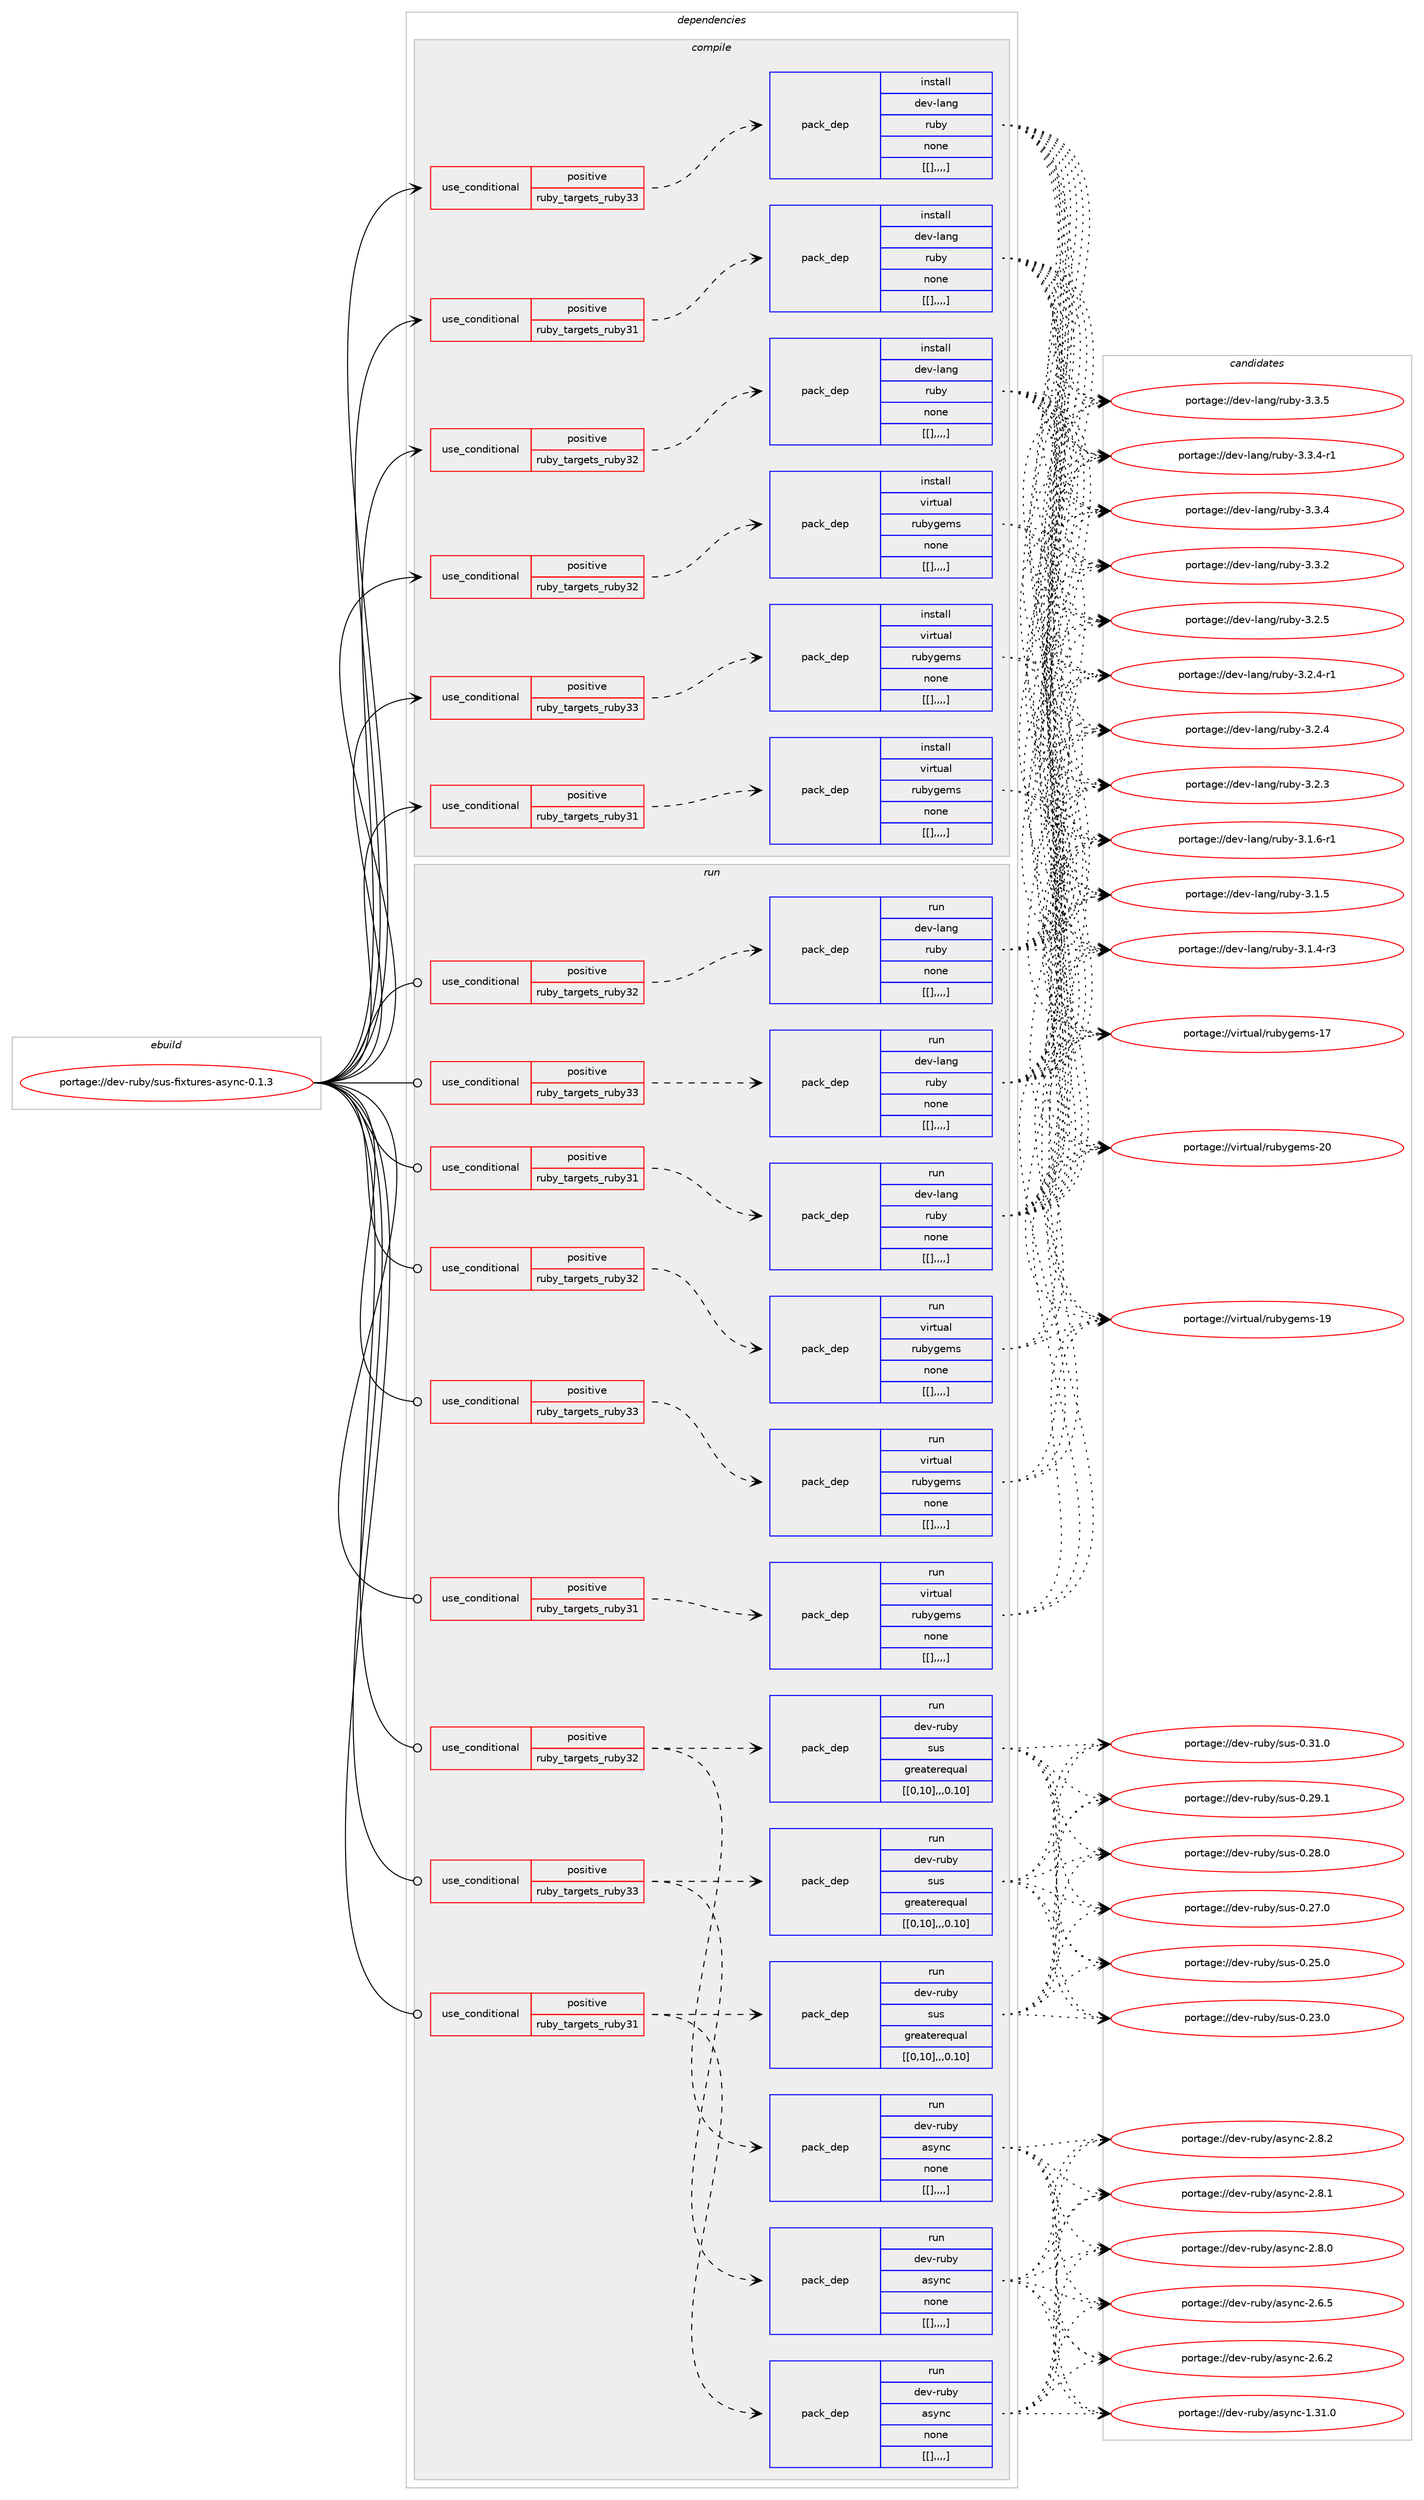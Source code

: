 digraph prolog {

# *************
# Graph options
# *************

newrank=true;
concentrate=true;
compound=true;
graph [rankdir=LR,fontname=Helvetica,fontsize=10,ranksep=1.5];#, ranksep=2.5, nodesep=0.2];
edge  [arrowhead=vee];
node  [fontname=Helvetica,fontsize=10];

# **********
# The ebuild
# **********

subgraph cluster_leftcol {
color=gray;
label=<<i>ebuild</i>>;
id [label="portage://dev-ruby/sus-fixtures-async-0.1.3", color=red, width=4, href="../dev-ruby/sus-fixtures-async-0.1.3.svg"];
}

# ****************
# The dependencies
# ****************

subgraph cluster_midcol {
color=gray;
label=<<i>dependencies</i>>;
subgraph cluster_compile {
fillcolor="#eeeeee";
style=filled;
label=<<i>compile</i>>;
subgraph cond58956 {
dependency208337 [label=<<TABLE BORDER="0" CELLBORDER="1" CELLSPACING="0" CELLPADDING="4"><TR><TD ROWSPAN="3" CELLPADDING="10">use_conditional</TD></TR><TR><TD>positive</TD></TR><TR><TD>ruby_targets_ruby31</TD></TR></TABLE>>, shape=none, color=red];
subgraph pack148001 {
dependency208338 [label=<<TABLE BORDER="0" CELLBORDER="1" CELLSPACING="0" CELLPADDING="4" WIDTH="220"><TR><TD ROWSPAN="6" CELLPADDING="30">pack_dep</TD></TR><TR><TD WIDTH="110">install</TD></TR><TR><TD>dev-lang</TD></TR><TR><TD>ruby</TD></TR><TR><TD>none</TD></TR><TR><TD>[[],,,,]</TD></TR></TABLE>>, shape=none, color=blue];
}
dependency208337:e -> dependency208338:w [weight=20,style="dashed",arrowhead="vee"];
}
id:e -> dependency208337:w [weight=20,style="solid",arrowhead="vee"];
subgraph cond58957 {
dependency208339 [label=<<TABLE BORDER="0" CELLBORDER="1" CELLSPACING="0" CELLPADDING="4"><TR><TD ROWSPAN="3" CELLPADDING="10">use_conditional</TD></TR><TR><TD>positive</TD></TR><TR><TD>ruby_targets_ruby31</TD></TR></TABLE>>, shape=none, color=red];
subgraph pack148002 {
dependency208340 [label=<<TABLE BORDER="0" CELLBORDER="1" CELLSPACING="0" CELLPADDING="4" WIDTH="220"><TR><TD ROWSPAN="6" CELLPADDING="30">pack_dep</TD></TR><TR><TD WIDTH="110">install</TD></TR><TR><TD>virtual</TD></TR><TR><TD>rubygems</TD></TR><TR><TD>none</TD></TR><TR><TD>[[],,,,]</TD></TR></TABLE>>, shape=none, color=blue];
}
dependency208339:e -> dependency208340:w [weight=20,style="dashed",arrowhead="vee"];
}
id:e -> dependency208339:w [weight=20,style="solid",arrowhead="vee"];
subgraph cond58958 {
dependency208341 [label=<<TABLE BORDER="0" CELLBORDER="1" CELLSPACING="0" CELLPADDING="4"><TR><TD ROWSPAN="3" CELLPADDING="10">use_conditional</TD></TR><TR><TD>positive</TD></TR><TR><TD>ruby_targets_ruby32</TD></TR></TABLE>>, shape=none, color=red];
subgraph pack148003 {
dependency208342 [label=<<TABLE BORDER="0" CELLBORDER="1" CELLSPACING="0" CELLPADDING="4" WIDTH="220"><TR><TD ROWSPAN="6" CELLPADDING="30">pack_dep</TD></TR><TR><TD WIDTH="110">install</TD></TR><TR><TD>dev-lang</TD></TR><TR><TD>ruby</TD></TR><TR><TD>none</TD></TR><TR><TD>[[],,,,]</TD></TR></TABLE>>, shape=none, color=blue];
}
dependency208341:e -> dependency208342:w [weight=20,style="dashed",arrowhead="vee"];
}
id:e -> dependency208341:w [weight=20,style="solid",arrowhead="vee"];
subgraph cond58959 {
dependency208343 [label=<<TABLE BORDER="0" CELLBORDER="1" CELLSPACING="0" CELLPADDING="4"><TR><TD ROWSPAN="3" CELLPADDING="10">use_conditional</TD></TR><TR><TD>positive</TD></TR><TR><TD>ruby_targets_ruby32</TD></TR></TABLE>>, shape=none, color=red];
subgraph pack148004 {
dependency208344 [label=<<TABLE BORDER="0" CELLBORDER="1" CELLSPACING="0" CELLPADDING="4" WIDTH="220"><TR><TD ROWSPAN="6" CELLPADDING="30">pack_dep</TD></TR><TR><TD WIDTH="110">install</TD></TR><TR><TD>virtual</TD></TR><TR><TD>rubygems</TD></TR><TR><TD>none</TD></TR><TR><TD>[[],,,,]</TD></TR></TABLE>>, shape=none, color=blue];
}
dependency208343:e -> dependency208344:w [weight=20,style="dashed",arrowhead="vee"];
}
id:e -> dependency208343:w [weight=20,style="solid",arrowhead="vee"];
subgraph cond58960 {
dependency208345 [label=<<TABLE BORDER="0" CELLBORDER="1" CELLSPACING="0" CELLPADDING="4"><TR><TD ROWSPAN="3" CELLPADDING="10">use_conditional</TD></TR><TR><TD>positive</TD></TR><TR><TD>ruby_targets_ruby33</TD></TR></TABLE>>, shape=none, color=red];
subgraph pack148005 {
dependency208346 [label=<<TABLE BORDER="0" CELLBORDER="1" CELLSPACING="0" CELLPADDING="4" WIDTH="220"><TR><TD ROWSPAN="6" CELLPADDING="30">pack_dep</TD></TR><TR><TD WIDTH="110">install</TD></TR><TR><TD>dev-lang</TD></TR><TR><TD>ruby</TD></TR><TR><TD>none</TD></TR><TR><TD>[[],,,,]</TD></TR></TABLE>>, shape=none, color=blue];
}
dependency208345:e -> dependency208346:w [weight=20,style="dashed",arrowhead="vee"];
}
id:e -> dependency208345:w [weight=20,style="solid",arrowhead="vee"];
subgraph cond58961 {
dependency208347 [label=<<TABLE BORDER="0" CELLBORDER="1" CELLSPACING="0" CELLPADDING="4"><TR><TD ROWSPAN="3" CELLPADDING="10">use_conditional</TD></TR><TR><TD>positive</TD></TR><TR><TD>ruby_targets_ruby33</TD></TR></TABLE>>, shape=none, color=red];
subgraph pack148006 {
dependency208348 [label=<<TABLE BORDER="0" CELLBORDER="1" CELLSPACING="0" CELLPADDING="4" WIDTH="220"><TR><TD ROWSPAN="6" CELLPADDING="30">pack_dep</TD></TR><TR><TD WIDTH="110">install</TD></TR><TR><TD>virtual</TD></TR><TR><TD>rubygems</TD></TR><TR><TD>none</TD></TR><TR><TD>[[],,,,]</TD></TR></TABLE>>, shape=none, color=blue];
}
dependency208347:e -> dependency208348:w [weight=20,style="dashed",arrowhead="vee"];
}
id:e -> dependency208347:w [weight=20,style="solid",arrowhead="vee"];
}
subgraph cluster_compileandrun {
fillcolor="#eeeeee";
style=filled;
label=<<i>compile and run</i>>;
}
subgraph cluster_run {
fillcolor="#eeeeee";
style=filled;
label=<<i>run</i>>;
subgraph cond58962 {
dependency208349 [label=<<TABLE BORDER="0" CELLBORDER="1" CELLSPACING="0" CELLPADDING="4"><TR><TD ROWSPAN="3" CELLPADDING="10">use_conditional</TD></TR><TR><TD>positive</TD></TR><TR><TD>ruby_targets_ruby31</TD></TR></TABLE>>, shape=none, color=red];
subgraph pack148007 {
dependency208350 [label=<<TABLE BORDER="0" CELLBORDER="1" CELLSPACING="0" CELLPADDING="4" WIDTH="220"><TR><TD ROWSPAN="6" CELLPADDING="30">pack_dep</TD></TR><TR><TD WIDTH="110">run</TD></TR><TR><TD>dev-lang</TD></TR><TR><TD>ruby</TD></TR><TR><TD>none</TD></TR><TR><TD>[[],,,,]</TD></TR></TABLE>>, shape=none, color=blue];
}
dependency208349:e -> dependency208350:w [weight=20,style="dashed",arrowhead="vee"];
}
id:e -> dependency208349:w [weight=20,style="solid",arrowhead="odot"];
subgraph cond58963 {
dependency208351 [label=<<TABLE BORDER="0" CELLBORDER="1" CELLSPACING="0" CELLPADDING="4"><TR><TD ROWSPAN="3" CELLPADDING="10">use_conditional</TD></TR><TR><TD>positive</TD></TR><TR><TD>ruby_targets_ruby31</TD></TR></TABLE>>, shape=none, color=red];
subgraph pack148008 {
dependency208352 [label=<<TABLE BORDER="0" CELLBORDER="1" CELLSPACING="0" CELLPADDING="4" WIDTH="220"><TR><TD ROWSPAN="6" CELLPADDING="30">pack_dep</TD></TR><TR><TD WIDTH="110">run</TD></TR><TR><TD>dev-ruby</TD></TR><TR><TD>async</TD></TR><TR><TD>none</TD></TR><TR><TD>[[],,,,]</TD></TR></TABLE>>, shape=none, color=blue];
}
dependency208351:e -> dependency208352:w [weight=20,style="dashed",arrowhead="vee"];
subgraph pack148009 {
dependency208353 [label=<<TABLE BORDER="0" CELLBORDER="1" CELLSPACING="0" CELLPADDING="4" WIDTH="220"><TR><TD ROWSPAN="6" CELLPADDING="30">pack_dep</TD></TR><TR><TD WIDTH="110">run</TD></TR><TR><TD>dev-ruby</TD></TR><TR><TD>sus</TD></TR><TR><TD>greaterequal</TD></TR><TR><TD>[[0,10],,,0.10]</TD></TR></TABLE>>, shape=none, color=blue];
}
dependency208351:e -> dependency208353:w [weight=20,style="dashed",arrowhead="vee"];
}
id:e -> dependency208351:w [weight=20,style="solid",arrowhead="odot"];
subgraph cond58964 {
dependency208354 [label=<<TABLE BORDER="0" CELLBORDER="1" CELLSPACING="0" CELLPADDING="4"><TR><TD ROWSPAN="3" CELLPADDING="10">use_conditional</TD></TR><TR><TD>positive</TD></TR><TR><TD>ruby_targets_ruby31</TD></TR></TABLE>>, shape=none, color=red];
subgraph pack148010 {
dependency208355 [label=<<TABLE BORDER="0" CELLBORDER="1" CELLSPACING="0" CELLPADDING="4" WIDTH="220"><TR><TD ROWSPAN="6" CELLPADDING="30">pack_dep</TD></TR><TR><TD WIDTH="110">run</TD></TR><TR><TD>virtual</TD></TR><TR><TD>rubygems</TD></TR><TR><TD>none</TD></TR><TR><TD>[[],,,,]</TD></TR></TABLE>>, shape=none, color=blue];
}
dependency208354:e -> dependency208355:w [weight=20,style="dashed",arrowhead="vee"];
}
id:e -> dependency208354:w [weight=20,style="solid",arrowhead="odot"];
subgraph cond58965 {
dependency208356 [label=<<TABLE BORDER="0" CELLBORDER="1" CELLSPACING="0" CELLPADDING="4"><TR><TD ROWSPAN="3" CELLPADDING="10">use_conditional</TD></TR><TR><TD>positive</TD></TR><TR><TD>ruby_targets_ruby32</TD></TR></TABLE>>, shape=none, color=red];
subgraph pack148011 {
dependency208357 [label=<<TABLE BORDER="0" CELLBORDER="1" CELLSPACING="0" CELLPADDING="4" WIDTH="220"><TR><TD ROWSPAN="6" CELLPADDING="30">pack_dep</TD></TR><TR><TD WIDTH="110">run</TD></TR><TR><TD>dev-lang</TD></TR><TR><TD>ruby</TD></TR><TR><TD>none</TD></TR><TR><TD>[[],,,,]</TD></TR></TABLE>>, shape=none, color=blue];
}
dependency208356:e -> dependency208357:w [weight=20,style="dashed",arrowhead="vee"];
}
id:e -> dependency208356:w [weight=20,style="solid",arrowhead="odot"];
subgraph cond58966 {
dependency208358 [label=<<TABLE BORDER="0" CELLBORDER="1" CELLSPACING="0" CELLPADDING="4"><TR><TD ROWSPAN="3" CELLPADDING="10">use_conditional</TD></TR><TR><TD>positive</TD></TR><TR><TD>ruby_targets_ruby32</TD></TR></TABLE>>, shape=none, color=red];
subgraph pack148012 {
dependency208359 [label=<<TABLE BORDER="0" CELLBORDER="1" CELLSPACING="0" CELLPADDING="4" WIDTH="220"><TR><TD ROWSPAN="6" CELLPADDING="30">pack_dep</TD></TR><TR><TD WIDTH="110">run</TD></TR><TR><TD>dev-ruby</TD></TR><TR><TD>async</TD></TR><TR><TD>none</TD></TR><TR><TD>[[],,,,]</TD></TR></TABLE>>, shape=none, color=blue];
}
dependency208358:e -> dependency208359:w [weight=20,style="dashed",arrowhead="vee"];
subgraph pack148013 {
dependency208360 [label=<<TABLE BORDER="0" CELLBORDER="1" CELLSPACING="0" CELLPADDING="4" WIDTH="220"><TR><TD ROWSPAN="6" CELLPADDING="30">pack_dep</TD></TR><TR><TD WIDTH="110">run</TD></TR><TR><TD>dev-ruby</TD></TR><TR><TD>sus</TD></TR><TR><TD>greaterequal</TD></TR><TR><TD>[[0,10],,,0.10]</TD></TR></TABLE>>, shape=none, color=blue];
}
dependency208358:e -> dependency208360:w [weight=20,style="dashed",arrowhead="vee"];
}
id:e -> dependency208358:w [weight=20,style="solid",arrowhead="odot"];
subgraph cond58967 {
dependency208361 [label=<<TABLE BORDER="0" CELLBORDER="1" CELLSPACING="0" CELLPADDING="4"><TR><TD ROWSPAN="3" CELLPADDING="10">use_conditional</TD></TR><TR><TD>positive</TD></TR><TR><TD>ruby_targets_ruby32</TD></TR></TABLE>>, shape=none, color=red];
subgraph pack148014 {
dependency208362 [label=<<TABLE BORDER="0" CELLBORDER="1" CELLSPACING="0" CELLPADDING="4" WIDTH="220"><TR><TD ROWSPAN="6" CELLPADDING="30">pack_dep</TD></TR><TR><TD WIDTH="110">run</TD></TR><TR><TD>virtual</TD></TR><TR><TD>rubygems</TD></TR><TR><TD>none</TD></TR><TR><TD>[[],,,,]</TD></TR></TABLE>>, shape=none, color=blue];
}
dependency208361:e -> dependency208362:w [weight=20,style="dashed",arrowhead="vee"];
}
id:e -> dependency208361:w [weight=20,style="solid",arrowhead="odot"];
subgraph cond58968 {
dependency208363 [label=<<TABLE BORDER="0" CELLBORDER="1" CELLSPACING="0" CELLPADDING="4"><TR><TD ROWSPAN="3" CELLPADDING="10">use_conditional</TD></TR><TR><TD>positive</TD></TR><TR><TD>ruby_targets_ruby33</TD></TR></TABLE>>, shape=none, color=red];
subgraph pack148015 {
dependency208364 [label=<<TABLE BORDER="0" CELLBORDER="1" CELLSPACING="0" CELLPADDING="4" WIDTH="220"><TR><TD ROWSPAN="6" CELLPADDING="30">pack_dep</TD></TR><TR><TD WIDTH="110">run</TD></TR><TR><TD>dev-lang</TD></TR><TR><TD>ruby</TD></TR><TR><TD>none</TD></TR><TR><TD>[[],,,,]</TD></TR></TABLE>>, shape=none, color=blue];
}
dependency208363:e -> dependency208364:w [weight=20,style="dashed",arrowhead="vee"];
}
id:e -> dependency208363:w [weight=20,style="solid",arrowhead="odot"];
subgraph cond58969 {
dependency208365 [label=<<TABLE BORDER="0" CELLBORDER="1" CELLSPACING="0" CELLPADDING="4"><TR><TD ROWSPAN="3" CELLPADDING="10">use_conditional</TD></TR><TR><TD>positive</TD></TR><TR><TD>ruby_targets_ruby33</TD></TR></TABLE>>, shape=none, color=red];
subgraph pack148016 {
dependency208366 [label=<<TABLE BORDER="0" CELLBORDER="1" CELLSPACING="0" CELLPADDING="4" WIDTH="220"><TR><TD ROWSPAN="6" CELLPADDING="30">pack_dep</TD></TR><TR><TD WIDTH="110">run</TD></TR><TR><TD>dev-ruby</TD></TR><TR><TD>async</TD></TR><TR><TD>none</TD></TR><TR><TD>[[],,,,]</TD></TR></TABLE>>, shape=none, color=blue];
}
dependency208365:e -> dependency208366:w [weight=20,style="dashed",arrowhead="vee"];
subgraph pack148017 {
dependency208367 [label=<<TABLE BORDER="0" CELLBORDER="1" CELLSPACING="0" CELLPADDING="4" WIDTH="220"><TR><TD ROWSPAN="6" CELLPADDING="30">pack_dep</TD></TR><TR><TD WIDTH="110">run</TD></TR><TR><TD>dev-ruby</TD></TR><TR><TD>sus</TD></TR><TR><TD>greaterequal</TD></TR><TR><TD>[[0,10],,,0.10]</TD></TR></TABLE>>, shape=none, color=blue];
}
dependency208365:e -> dependency208367:w [weight=20,style="dashed",arrowhead="vee"];
}
id:e -> dependency208365:w [weight=20,style="solid",arrowhead="odot"];
subgraph cond58970 {
dependency208368 [label=<<TABLE BORDER="0" CELLBORDER="1" CELLSPACING="0" CELLPADDING="4"><TR><TD ROWSPAN="3" CELLPADDING="10">use_conditional</TD></TR><TR><TD>positive</TD></TR><TR><TD>ruby_targets_ruby33</TD></TR></TABLE>>, shape=none, color=red];
subgraph pack148018 {
dependency208369 [label=<<TABLE BORDER="0" CELLBORDER="1" CELLSPACING="0" CELLPADDING="4" WIDTH="220"><TR><TD ROWSPAN="6" CELLPADDING="30">pack_dep</TD></TR><TR><TD WIDTH="110">run</TD></TR><TR><TD>virtual</TD></TR><TR><TD>rubygems</TD></TR><TR><TD>none</TD></TR><TR><TD>[[],,,,]</TD></TR></TABLE>>, shape=none, color=blue];
}
dependency208368:e -> dependency208369:w [weight=20,style="dashed",arrowhead="vee"];
}
id:e -> dependency208368:w [weight=20,style="solid",arrowhead="odot"];
}
}

# **************
# The candidates
# **************

subgraph cluster_choices {
rank=same;
color=gray;
label=<<i>candidates</i>>;

subgraph choice148001 {
color=black;
nodesep=1;
choice10010111845108971101034711411798121455146514653 [label="portage://dev-lang/ruby-3.3.5", color=red, width=4,href="../dev-lang/ruby-3.3.5.svg"];
choice100101118451089711010347114117981214551465146524511449 [label="portage://dev-lang/ruby-3.3.4-r1", color=red, width=4,href="../dev-lang/ruby-3.3.4-r1.svg"];
choice10010111845108971101034711411798121455146514652 [label="portage://dev-lang/ruby-3.3.4", color=red, width=4,href="../dev-lang/ruby-3.3.4.svg"];
choice10010111845108971101034711411798121455146514650 [label="portage://dev-lang/ruby-3.3.2", color=red, width=4,href="../dev-lang/ruby-3.3.2.svg"];
choice10010111845108971101034711411798121455146504653 [label="portage://dev-lang/ruby-3.2.5", color=red, width=4,href="../dev-lang/ruby-3.2.5.svg"];
choice100101118451089711010347114117981214551465046524511449 [label="portage://dev-lang/ruby-3.2.4-r1", color=red, width=4,href="../dev-lang/ruby-3.2.4-r1.svg"];
choice10010111845108971101034711411798121455146504652 [label="portage://dev-lang/ruby-3.2.4", color=red, width=4,href="../dev-lang/ruby-3.2.4.svg"];
choice10010111845108971101034711411798121455146504651 [label="portage://dev-lang/ruby-3.2.3", color=red, width=4,href="../dev-lang/ruby-3.2.3.svg"];
choice100101118451089711010347114117981214551464946544511449 [label="portage://dev-lang/ruby-3.1.6-r1", color=red, width=4,href="../dev-lang/ruby-3.1.6-r1.svg"];
choice10010111845108971101034711411798121455146494653 [label="portage://dev-lang/ruby-3.1.5", color=red, width=4,href="../dev-lang/ruby-3.1.5.svg"];
choice100101118451089711010347114117981214551464946524511451 [label="portage://dev-lang/ruby-3.1.4-r3", color=red, width=4,href="../dev-lang/ruby-3.1.4-r3.svg"];
dependency208338:e -> choice10010111845108971101034711411798121455146514653:w [style=dotted,weight="100"];
dependency208338:e -> choice100101118451089711010347114117981214551465146524511449:w [style=dotted,weight="100"];
dependency208338:e -> choice10010111845108971101034711411798121455146514652:w [style=dotted,weight="100"];
dependency208338:e -> choice10010111845108971101034711411798121455146514650:w [style=dotted,weight="100"];
dependency208338:e -> choice10010111845108971101034711411798121455146504653:w [style=dotted,weight="100"];
dependency208338:e -> choice100101118451089711010347114117981214551465046524511449:w [style=dotted,weight="100"];
dependency208338:e -> choice10010111845108971101034711411798121455146504652:w [style=dotted,weight="100"];
dependency208338:e -> choice10010111845108971101034711411798121455146504651:w [style=dotted,weight="100"];
dependency208338:e -> choice100101118451089711010347114117981214551464946544511449:w [style=dotted,weight="100"];
dependency208338:e -> choice10010111845108971101034711411798121455146494653:w [style=dotted,weight="100"];
dependency208338:e -> choice100101118451089711010347114117981214551464946524511451:w [style=dotted,weight="100"];
}
subgraph choice148002 {
color=black;
nodesep=1;
choice118105114116117971084711411798121103101109115455048 [label="portage://virtual/rubygems-20", color=red, width=4,href="../virtual/rubygems-20.svg"];
choice118105114116117971084711411798121103101109115454957 [label="portage://virtual/rubygems-19", color=red, width=4,href="../virtual/rubygems-19.svg"];
choice118105114116117971084711411798121103101109115454955 [label="portage://virtual/rubygems-17", color=red, width=4,href="../virtual/rubygems-17.svg"];
dependency208340:e -> choice118105114116117971084711411798121103101109115455048:w [style=dotted,weight="100"];
dependency208340:e -> choice118105114116117971084711411798121103101109115454957:w [style=dotted,weight="100"];
dependency208340:e -> choice118105114116117971084711411798121103101109115454955:w [style=dotted,weight="100"];
}
subgraph choice148003 {
color=black;
nodesep=1;
choice10010111845108971101034711411798121455146514653 [label="portage://dev-lang/ruby-3.3.5", color=red, width=4,href="../dev-lang/ruby-3.3.5.svg"];
choice100101118451089711010347114117981214551465146524511449 [label="portage://dev-lang/ruby-3.3.4-r1", color=red, width=4,href="../dev-lang/ruby-3.3.4-r1.svg"];
choice10010111845108971101034711411798121455146514652 [label="portage://dev-lang/ruby-3.3.4", color=red, width=4,href="../dev-lang/ruby-3.3.4.svg"];
choice10010111845108971101034711411798121455146514650 [label="portage://dev-lang/ruby-3.3.2", color=red, width=4,href="../dev-lang/ruby-3.3.2.svg"];
choice10010111845108971101034711411798121455146504653 [label="portage://dev-lang/ruby-3.2.5", color=red, width=4,href="../dev-lang/ruby-3.2.5.svg"];
choice100101118451089711010347114117981214551465046524511449 [label="portage://dev-lang/ruby-3.2.4-r1", color=red, width=4,href="../dev-lang/ruby-3.2.4-r1.svg"];
choice10010111845108971101034711411798121455146504652 [label="portage://dev-lang/ruby-3.2.4", color=red, width=4,href="../dev-lang/ruby-3.2.4.svg"];
choice10010111845108971101034711411798121455146504651 [label="portage://dev-lang/ruby-3.2.3", color=red, width=4,href="../dev-lang/ruby-3.2.3.svg"];
choice100101118451089711010347114117981214551464946544511449 [label="portage://dev-lang/ruby-3.1.6-r1", color=red, width=4,href="../dev-lang/ruby-3.1.6-r1.svg"];
choice10010111845108971101034711411798121455146494653 [label="portage://dev-lang/ruby-3.1.5", color=red, width=4,href="../dev-lang/ruby-3.1.5.svg"];
choice100101118451089711010347114117981214551464946524511451 [label="portage://dev-lang/ruby-3.1.4-r3", color=red, width=4,href="../dev-lang/ruby-3.1.4-r3.svg"];
dependency208342:e -> choice10010111845108971101034711411798121455146514653:w [style=dotted,weight="100"];
dependency208342:e -> choice100101118451089711010347114117981214551465146524511449:w [style=dotted,weight="100"];
dependency208342:e -> choice10010111845108971101034711411798121455146514652:w [style=dotted,weight="100"];
dependency208342:e -> choice10010111845108971101034711411798121455146514650:w [style=dotted,weight="100"];
dependency208342:e -> choice10010111845108971101034711411798121455146504653:w [style=dotted,weight="100"];
dependency208342:e -> choice100101118451089711010347114117981214551465046524511449:w [style=dotted,weight="100"];
dependency208342:e -> choice10010111845108971101034711411798121455146504652:w [style=dotted,weight="100"];
dependency208342:e -> choice10010111845108971101034711411798121455146504651:w [style=dotted,weight="100"];
dependency208342:e -> choice100101118451089711010347114117981214551464946544511449:w [style=dotted,weight="100"];
dependency208342:e -> choice10010111845108971101034711411798121455146494653:w [style=dotted,weight="100"];
dependency208342:e -> choice100101118451089711010347114117981214551464946524511451:w [style=dotted,weight="100"];
}
subgraph choice148004 {
color=black;
nodesep=1;
choice118105114116117971084711411798121103101109115455048 [label="portage://virtual/rubygems-20", color=red, width=4,href="../virtual/rubygems-20.svg"];
choice118105114116117971084711411798121103101109115454957 [label="portage://virtual/rubygems-19", color=red, width=4,href="../virtual/rubygems-19.svg"];
choice118105114116117971084711411798121103101109115454955 [label="portage://virtual/rubygems-17", color=red, width=4,href="../virtual/rubygems-17.svg"];
dependency208344:e -> choice118105114116117971084711411798121103101109115455048:w [style=dotted,weight="100"];
dependency208344:e -> choice118105114116117971084711411798121103101109115454957:w [style=dotted,weight="100"];
dependency208344:e -> choice118105114116117971084711411798121103101109115454955:w [style=dotted,weight="100"];
}
subgraph choice148005 {
color=black;
nodesep=1;
choice10010111845108971101034711411798121455146514653 [label="portage://dev-lang/ruby-3.3.5", color=red, width=4,href="../dev-lang/ruby-3.3.5.svg"];
choice100101118451089711010347114117981214551465146524511449 [label="portage://dev-lang/ruby-3.3.4-r1", color=red, width=4,href="../dev-lang/ruby-3.3.4-r1.svg"];
choice10010111845108971101034711411798121455146514652 [label="portage://dev-lang/ruby-3.3.4", color=red, width=4,href="../dev-lang/ruby-3.3.4.svg"];
choice10010111845108971101034711411798121455146514650 [label="portage://dev-lang/ruby-3.3.2", color=red, width=4,href="../dev-lang/ruby-3.3.2.svg"];
choice10010111845108971101034711411798121455146504653 [label="portage://dev-lang/ruby-3.2.5", color=red, width=4,href="../dev-lang/ruby-3.2.5.svg"];
choice100101118451089711010347114117981214551465046524511449 [label="portage://dev-lang/ruby-3.2.4-r1", color=red, width=4,href="../dev-lang/ruby-3.2.4-r1.svg"];
choice10010111845108971101034711411798121455146504652 [label="portage://dev-lang/ruby-3.2.4", color=red, width=4,href="../dev-lang/ruby-3.2.4.svg"];
choice10010111845108971101034711411798121455146504651 [label="portage://dev-lang/ruby-3.2.3", color=red, width=4,href="../dev-lang/ruby-3.2.3.svg"];
choice100101118451089711010347114117981214551464946544511449 [label="portage://dev-lang/ruby-3.1.6-r1", color=red, width=4,href="../dev-lang/ruby-3.1.6-r1.svg"];
choice10010111845108971101034711411798121455146494653 [label="portage://dev-lang/ruby-3.1.5", color=red, width=4,href="../dev-lang/ruby-3.1.5.svg"];
choice100101118451089711010347114117981214551464946524511451 [label="portage://dev-lang/ruby-3.1.4-r3", color=red, width=4,href="../dev-lang/ruby-3.1.4-r3.svg"];
dependency208346:e -> choice10010111845108971101034711411798121455146514653:w [style=dotted,weight="100"];
dependency208346:e -> choice100101118451089711010347114117981214551465146524511449:w [style=dotted,weight="100"];
dependency208346:e -> choice10010111845108971101034711411798121455146514652:w [style=dotted,weight="100"];
dependency208346:e -> choice10010111845108971101034711411798121455146514650:w [style=dotted,weight="100"];
dependency208346:e -> choice10010111845108971101034711411798121455146504653:w [style=dotted,weight="100"];
dependency208346:e -> choice100101118451089711010347114117981214551465046524511449:w [style=dotted,weight="100"];
dependency208346:e -> choice10010111845108971101034711411798121455146504652:w [style=dotted,weight="100"];
dependency208346:e -> choice10010111845108971101034711411798121455146504651:w [style=dotted,weight="100"];
dependency208346:e -> choice100101118451089711010347114117981214551464946544511449:w [style=dotted,weight="100"];
dependency208346:e -> choice10010111845108971101034711411798121455146494653:w [style=dotted,weight="100"];
dependency208346:e -> choice100101118451089711010347114117981214551464946524511451:w [style=dotted,weight="100"];
}
subgraph choice148006 {
color=black;
nodesep=1;
choice118105114116117971084711411798121103101109115455048 [label="portage://virtual/rubygems-20", color=red, width=4,href="../virtual/rubygems-20.svg"];
choice118105114116117971084711411798121103101109115454957 [label="portage://virtual/rubygems-19", color=red, width=4,href="../virtual/rubygems-19.svg"];
choice118105114116117971084711411798121103101109115454955 [label="portage://virtual/rubygems-17", color=red, width=4,href="../virtual/rubygems-17.svg"];
dependency208348:e -> choice118105114116117971084711411798121103101109115455048:w [style=dotted,weight="100"];
dependency208348:e -> choice118105114116117971084711411798121103101109115454957:w [style=dotted,weight="100"];
dependency208348:e -> choice118105114116117971084711411798121103101109115454955:w [style=dotted,weight="100"];
}
subgraph choice148007 {
color=black;
nodesep=1;
choice10010111845108971101034711411798121455146514653 [label="portage://dev-lang/ruby-3.3.5", color=red, width=4,href="../dev-lang/ruby-3.3.5.svg"];
choice100101118451089711010347114117981214551465146524511449 [label="portage://dev-lang/ruby-3.3.4-r1", color=red, width=4,href="../dev-lang/ruby-3.3.4-r1.svg"];
choice10010111845108971101034711411798121455146514652 [label="portage://dev-lang/ruby-3.3.4", color=red, width=4,href="../dev-lang/ruby-3.3.4.svg"];
choice10010111845108971101034711411798121455146514650 [label="portage://dev-lang/ruby-3.3.2", color=red, width=4,href="../dev-lang/ruby-3.3.2.svg"];
choice10010111845108971101034711411798121455146504653 [label="portage://dev-lang/ruby-3.2.5", color=red, width=4,href="../dev-lang/ruby-3.2.5.svg"];
choice100101118451089711010347114117981214551465046524511449 [label="portage://dev-lang/ruby-3.2.4-r1", color=red, width=4,href="../dev-lang/ruby-3.2.4-r1.svg"];
choice10010111845108971101034711411798121455146504652 [label="portage://dev-lang/ruby-3.2.4", color=red, width=4,href="../dev-lang/ruby-3.2.4.svg"];
choice10010111845108971101034711411798121455146504651 [label="portage://dev-lang/ruby-3.2.3", color=red, width=4,href="../dev-lang/ruby-3.2.3.svg"];
choice100101118451089711010347114117981214551464946544511449 [label="portage://dev-lang/ruby-3.1.6-r1", color=red, width=4,href="../dev-lang/ruby-3.1.6-r1.svg"];
choice10010111845108971101034711411798121455146494653 [label="portage://dev-lang/ruby-3.1.5", color=red, width=4,href="../dev-lang/ruby-3.1.5.svg"];
choice100101118451089711010347114117981214551464946524511451 [label="portage://dev-lang/ruby-3.1.4-r3", color=red, width=4,href="../dev-lang/ruby-3.1.4-r3.svg"];
dependency208350:e -> choice10010111845108971101034711411798121455146514653:w [style=dotted,weight="100"];
dependency208350:e -> choice100101118451089711010347114117981214551465146524511449:w [style=dotted,weight="100"];
dependency208350:e -> choice10010111845108971101034711411798121455146514652:w [style=dotted,weight="100"];
dependency208350:e -> choice10010111845108971101034711411798121455146514650:w [style=dotted,weight="100"];
dependency208350:e -> choice10010111845108971101034711411798121455146504653:w [style=dotted,weight="100"];
dependency208350:e -> choice100101118451089711010347114117981214551465046524511449:w [style=dotted,weight="100"];
dependency208350:e -> choice10010111845108971101034711411798121455146504652:w [style=dotted,weight="100"];
dependency208350:e -> choice10010111845108971101034711411798121455146504651:w [style=dotted,weight="100"];
dependency208350:e -> choice100101118451089711010347114117981214551464946544511449:w [style=dotted,weight="100"];
dependency208350:e -> choice10010111845108971101034711411798121455146494653:w [style=dotted,weight="100"];
dependency208350:e -> choice100101118451089711010347114117981214551464946524511451:w [style=dotted,weight="100"];
}
subgraph choice148008 {
color=black;
nodesep=1;
choice1001011184511411798121479711512111099455046564650 [label="portage://dev-ruby/async-2.8.2", color=red, width=4,href="../dev-ruby/async-2.8.2.svg"];
choice1001011184511411798121479711512111099455046564649 [label="portage://dev-ruby/async-2.8.1", color=red, width=4,href="../dev-ruby/async-2.8.1.svg"];
choice1001011184511411798121479711512111099455046564648 [label="portage://dev-ruby/async-2.8.0", color=red, width=4,href="../dev-ruby/async-2.8.0.svg"];
choice1001011184511411798121479711512111099455046544653 [label="portage://dev-ruby/async-2.6.5", color=red, width=4,href="../dev-ruby/async-2.6.5.svg"];
choice1001011184511411798121479711512111099455046544650 [label="portage://dev-ruby/async-2.6.2", color=red, width=4,href="../dev-ruby/async-2.6.2.svg"];
choice100101118451141179812147971151211109945494651494648 [label="portage://dev-ruby/async-1.31.0", color=red, width=4,href="../dev-ruby/async-1.31.0.svg"];
dependency208352:e -> choice1001011184511411798121479711512111099455046564650:w [style=dotted,weight="100"];
dependency208352:e -> choice1001011184511411798121479711512111099455046564649:w [style=dotted,weight="100"];
dependency208352:e -> choice1001011184511411798121479711512111099455046564648:w [style=dotted,weight="100"];
dependency208352:e -> choice1001011184511411798121479711512111099455046544653:w [style=dotted,weight="100"];
dependency208352:e -> choice1001011184511411798121479711512111099455046544650:w [style=dotted,weight="100"];
dependency208352:e -> choice100101118451141179812147971151211109945494651494648:w [style=dotted,weight="100"];
}
subgraph choice148009 {
color=black;
nodesep=1;
choice10010111845114117981214711511711545484651494648 [label="portage://dev-ruby/sus-0.31.0", color=red, width=4,href="../dev-ruby/sus-0.31.0.svg"];
choice10010111845114117981214711511711545484650574649 [label="portage://dev-ruby/sus-0.29.1", color=red, width=4,href="../dev-ruby/sus-0.29.1.svg"];
choice10010111845114117981214711511711545484650564648 [label="portage://dev-ruby/sus-0.28.0", color=red, width=4,href="../dev-ruby/sus-0.28.0.svg"];
choice10010111845114117981214711511711545484650554648 [label="portage://dev-ruby/sus-0.27.0", color=red, width=4,href="../dev-ruby/sus-0.27.0.svg"];
choice10010111845114117981214711511711545484650534648 [label="portage://dev-ruby/sus-0.25.0", color=red, width=4,href="../dev-ruby/sus-0.25.0.svg"];
choice10010111845114117981214711511711545484650514648 [label="portage://dev-ruby/sus-0.23.0", color=red, width=4,href="../dev-ruby/sus-0.23.0.svg"];
dependency208353:e -> choice10010111845114117981214711511711545484651494648:w [style=dotted,weight="100"];
dependency208353:e -> choice10010111845114117981214711511711545484650574649:w [style=dotted,weight="100"];
dependency208353:e -> choice10010111845114117981214711511711545484650564648:w [style=dotted,weight="100"];
dependency208353:e -> choice10010111845114117981214711511711545484650554648:w [style=dotted,weight="100"];
dependency208353:e -> choice10010111845114117981214711511711545484650534648:w [style=dotted,weight="100"];
dependency208353:e -> choice10010111845114117981214711511711545484650514648:w [style=dotted,weight="100"];
}
subgraph choice148010 {
color=black;
nodesep=1;
choice118105114116117971084711411798121103101109115455048 [label="portage://virtual/rubygems-20", color=red, width=4,href="../virtual/rubygems-20.svg"];
choice118105114116117971084711411798121103101109115454957 [label="portage://virtual/rubygems-19", color=red, width=4,href="../virtual/rubygems-19.svg"];
choice118105114116117971084711411798121103101109115454955 [label="portage://virtual/rubygems-17", color=red, width=4,href="../virtual/rubygems-17.svg"];
dependency208355:e -> choice118105114116117971084711411798121103101109115455048:w [style=dotted,weight="100"];
dependency208355:e -> choice118105114116117971084711411798121103101109115454957:w [style=dotted,weight="100"];
dependency208355:e -> choice118105114116117971084711411798121103101109115454955:w [style=dotted,weight="100"];
}
subgraph choice148011 {
color=black;
nodesep=1;
choice10010111845108971101034711411798121455146514653 [label="portage://dev-lang/ruby-3.3.5", color=red, width=4,href="../dev-lang/ruby-3.3.5.svg"];
choice100101118451089711010347114117981214551465146524511449 [label="portage://dev-lang/ruby-3.3.4-r1", color=red, width=4,href="../dev-lang/ruby-3.3.4-r1.svg"];
choice10010111845108971101034711411798121455146514652 [label="portage://dev-lang/ruby-3.3.4", color=red, width=4,href="../dev-lang/ruby-3.3.4.svg"];
choice10010111845108971101034711411798121455146514650 [label="portage://dev-lang/ruby-3.3.2", color=red, width=4,href="../dev-lang/ruby-3.3.2.svg"];
choice10010111845108971101034711411798121455146504653 [label="portage://dev-lang/ruby-3.2.5", color=red, width=4,href="../dev-lang/ruby-3.2.5.svg"];
choice100101118451089711010347114117981214551465046524511449 [label="portage://dev-lang/ruby-3.2.4-r1", color=red, width=4,href="../dev-lang/ruby-3.2.4-r1.svg"];
choice10010111845108971101034711411798121455146504652 [label="portage://dev-lang/ruby-3.2.4", color=red, width=4,href="../dev-lang/ruby-3.2.4.svg"];
choice10010111845108971101034711411798121455146504651 [label="portage://dev-lang/ruby-3.2.3", color=red, width=4,href="../dev-lang/ruby-3.2.3.svg"];
choice100101118451089711010347114117981214551464946544511449 [label="portage://dev-lang/ruby-3.1.6-r1", color=red, width=4,href="../dev-lang/ruby-3.1.6-r1.svg"];
choice10010111845108971101034711411798121455146494653 [label="portage://dev-lang/ruby-3.1.5", color=red, width=4,href="../dev-lang/ruby-3.1.5.svg"];
choice100101118451089711010347114117981214551464946524511451 [label="portage://dev-lang/ruby-3.1.4-r3", color=red, width=4,href="../dev-lang/ruby-3.1.4-r3.svg"];
dependency208357:e -> choice10010111845108971101034711411798121455146514653:w [style=dotted,weight="100"];
dependency208357:e -> choice100101118451089711010347114117981214551465146524511449:w [style=dotted,weight="100"];
dependency208357:e -> choice10010111845108971101034711411798121455146514652:w [style=dotted,weight="100"];
dependency208357:e -> choice10010111845108971101034711411798121455146514650:w [style=dotted,weight="100"];
dependency208357:e -> choice10010111845108971101034711411798121455146504653:w [style=dotted,weight="100"];
dependency208357:e -> choice100101118451089711010347114117981214551465046524511449:w [style=dotted,weight="100"];
dependency208357:e -> choice10010111845108971101034711411798121455146504652:w [style=dotted,weight="100"];
dependency208357:e -> choice10010111845108971101034711411798121455146504651:w [style=dotted,weight="100"];
dependency208357:e -> choice100101118451089711010347114117981214551464946544511449:w [style=dotted,weight="100"];
dependency208357:e -> choice10010111845108971101034711411798121455146494653:w [style=dotted,weight="100"];
dependency208357:e -> choice100101118451089711010347114117981214551464946524511451:w [style=dotted,weight="100"];
}
subgraph choice148012 {
color=black;
nodesep=1;
choice1001011184511411798121479711512111099455046564650 [label="portage://dev-ruby/async-2.8.2", color=red, width=4,href="../dev-ruby/async-2.8.2.svg"];
choice1001011184511411798121479711512111099455046564649 [label="portage://dev-ruby/async-2.8.1", color=red, width=4,href="../dev-ruby/async-2.8.1.svg"];
choice1001011184511411798121479711512111099455046564648 [label="portage://dev-ruby/async-2.8.0", color=red, width=4,href="../dev-ruby/async-2.8.0.svg"];
choice1001011184511411798121479711512111099455046544653 [label="portage://dev-ruby/async-2.6.5", color=red, width=4,href="../dev-ruby/async-2.6.5.svg"];
choice1001011184511411798121479711512111099455046544650 [label="portage://dev-ruby/async-2.6.2", color=red, width=4,href="../dev-ruby/async-2.6.2.svg"];
choice100101118451141179812147971151211109945494651494648 [label="portage://dev-ruby/async-1.31.0", color=red, width=4,href="../dev-ruby/async-1.31.0.svg"];
dependency208359:e -> choice1001011184511411798121479711512111099455046564650:w [style=dotted,weight="100"];
dependency208359:e -> choice1001011184511411798121479711512111099455046564649:w [style=dotted,weight="100"];
dependency208359:e -> choice1001011184511411798121479711512111099455046564648:w [style=dotted,weight="100"];
dependency208359:e -> choice1001011184511411798121479711512111099455046544653:w [style=dotted,weight="100"];
dependency208359:e -> choice1001011184511411798121479711512111099455046544650:w [style=dotted,weight="100"];
dependency208359:e -> choice100101118451141179812147971151211109945494651494648:w [style=dotted,weight="100"];
}
subgraph choice148013 {
color=black;
nodesep=1;
choice10010111845114117981214711511711545484651494648 [label="portage://dev-ruby/sus-0.31.0", color=red, width=4,href="../dev-ruby/sus-0.31.0.svg"];
choice10010111845114117981214711511711545484650574649 [label="portage://dev-ruby/sus-0.29.1", color=red, width=4,href="../dev-ruby/sus-0.29.1.svg"];
choice10010111845114117981214711511711545484650564648 [label="portage://dev-ruby/sus-0.28.0", color=red, width=4,href="../dev-ruby/sus-0.28.0.svg"];
choice10010111845114117981214711511711545484650554648 [label="portage://dev-ruby/sus-0.27.0", color=red, width=4,href="../dev-ruby/sus-0.27.0.svg"];
choice10010111845114117981214711511711545484650534648 [label="portage://dev-ruby/sus-0.25.0", color=red, width=4,href="../dev-ruby/sus-0.25.0.svg"];
choice10010111845114117981214711511711545484650514648 [label="portage://dev-ruby/sus-0.23.0", color=red, width=4,href="../dev-ruby/sus-0.23.0.svg"];
dependency208360:e -> choice10010111845114117981214711511711545484651494648:w [style=dotted,weight="100"];
dependency208360:e -> choice10010111845114117981214711511711545484650574649:w [style=dotted,weight="100"];
dependency208360:e -> choice10010111845114117981214711511711545484650564648:w [style=dotted,weight="100"];
dependency208360:e -> choice10010111845114117981214711511711545484650554648:w [style=dotted,weight="100"];
dependency208360:e -> choice10010111845114117981214711511711545484650534648:w [style=dotted,weight="100"];
dependency208360:e -> choice10010111845114117981214711511711545484650514648:w [style=dotted,weight="100"];
}
subgraph choice148014 {
color=black;
nodesep=1;
choice118105114116117971084711411798121103101109115455048 [label="portage://virtual/rubygems-20", color=red, width=4,href="../virtual/rubygems-20.svg"];
choice118105114116117971084711411798121103101109115454957 [label="portage://virtual/rubygems-19", color=red, width=4,href="../virtual/rubygems-19.svg"];
choice118105114116117971084711411798121103101109115454955 [label="portage://virtual/rubygems-17", color=red, width=4,href="../virtual/rubygems-17.svg"];
dependency208362:e -> choice118105114116117971084711411798121103101109115455048:w [style=dotted,weight="100"];
dependency208362:e -> choice118105114116117971084711411798121103101109115454957:w [style=dotted,weight="100"];
dependency208362:e -> choice118105114116117971084711411798121103101109115454955:w [style=dotted,weight="100"];
}
subgraph choice148015 {
color=black;
nodesep=1;
choice10010111845108971101034711411798121455146514653 [label="portage://dev-lang/ruby-3.3.5", color=red, width=4,href="../dev-lang/ruby-3.3.5.svg"];
choice100101118451089711010347114117981214551465146524511449 [label="portage://dev-lang/ruby-3.3.4-r1", color=red, width=4,href="../dev-lang/ruby-3.3.4-r1.svg"];
choice10010111845108971101034711411798121455146514652 [label="portage://dev-lang/ruby-3.3.4", color=red, width=4,href="../dev-lang/ruby-3.3.4.svg"];
choice10010111845108971101034711411798121455146514650 [label="portage://dev-lang/ruby-3.3.2", color=red, width=4,href="../dev-lang/ruby-3.3.2.svg"];
choice10010111845108971101034711411798121455146504653 [label="portage://dev-lang/ruby-3.2.5", color=red, width=4,href="../dev-lang/ruby-3.2.5.svg"];
choice100101118451089711010347114117981214551465046524511449 [label="portage://dev-lang/ruby-3.2.4-r1", color=red, width=4,href="../dev-lang/ruby-3.2.4-r1.svg"];
choice10010111845108971101034711411798121455146504652 [label="portage://dev-lang/ruby-3.2.4", color=red, width=4,href="../dev-lang/ruby-3.2.4.svg"];
choice10010111845108971101034711411798121455146504651 [label="portage://dev-lang/ruby-3.2.3", color=red, width=4,href="../dev-lang/ruby-3.2.3.svg"];
choice100101118451089711010347114117981214551464946544511449 [label="portage://dev-lang/ruby-3.1.6-r1", color=red, width=4,href="../dev-lang/ruby-3.1.6-r1.svg"];
choice10010111845108971101034711411798121455146494653 [label="portage://dev-lang/ruby-3.1.5", color=red, width=4,href="../dev-lang/ruby-3.1.5.svg"];
choice100101118451089711010347114117981214551464946524511451 [label="portage://dev-lang/ruby-3.1.4-r3", color=red, width=4,href="../dev-lang/ruby-3.1.4-r3.svg"];
dependency208364:e -> choice10010111845108971101034711411798121455146514653:w [style=dotted,weight="100"];
dependency208364:e -> choice100101118451089711010347114117981214551465146524511449:w [style=dotted,weight="100"];
dependency208364:e -> choice10010111845108971101034711411798121455146514652:w [style=dotted,weight="100"];
dependency208364:e -> choice10010111845108971101034711411798121455146514650:w [style=dotted,weight="100"];
dependency208364:e -> choice10010111845108971101034711411798121455146504653:w [style=dotted,weight="100"];
dependency208364:e -> choice100101118451089711010347114117981214551465046524511449:w [style=dotted,weight="100"];
dependency208364:e -> choice10010111845108971101034711411798121455146504652:w [style=dotted,weight="100"];
dependency208364:e -> choice10010111845108971101034711411798121455146504651:w [style=dotted,weight="100"];
dependency208364:e -> choice100101118451089711010347114117981214551464946544511449:w [style=dotted,weight="100"];
dependency208364:e -> choice10010111845108971101034711411798121455146494653:w [style=dotted,weight="100"];
dependency208364:e -> choice100101118451089711010347114117981214551464946524511451:w [style=dotted,weight="100"];
}
subgraph choice148016 {
color=black;
nodesep=1;
choice1001011184511411798121479711512111099455046564650 [label="portage://dev-ruby/async-2.8.2", color=red, width=4,href="../dev-ruby/async-2.8.2.svg"];
choice1001011184511411798121479711512111099455046564649 [label="portage://dev-ruby/async-2.8.1", color=red, width=4,href="../dev-ruby/async-2.8.1.svg"];
choice1001011184511411798121479711512111099455046564648 [label="portage://dev-ruby/async-2.8.0", color=red, width=4,href="../dev-ruby/async-2.8.0.svg"];
choice1001011184511411798121479711512111099455046544653 [label="portage://dev-ruby/async-2.6.5", color=red, width=4,href="../dev-ruby/async-2.6.5.svg"];
choice1001011184511411798121479711512111099455046544650 [label="portage://dev-ruby/async-2.6.2", color=red, width=4,href="../dev-ruby/async-2.6.2.svg"];
choice100101118451141179812147971151211109945494651494648 [label="portage://dev-ruby/async-1.31.0", color=red, width=4,href="../dev-ruby/async-1.31.0.svg"];
dependency208366:e -> choice1001011184511411798121479711512111099455046564650:w [style=dotted,weight="100"];
dependency208366:e -> choice1001011184511411798121479711512111099455046564649:w [style=dotted,weight="100"];
dependency208366:e -> choice1001011184511411798121479711512111099455046564648:w [style=dotted,weight="100"];
dependency208366:e -> choice1001011184511411798121479711512111099455046544653:w [style=dotted,weight="100"];
dependency208366:e -> choice1001011184511411798121479711512111099455046544650:w [style=dotted,weight="100"];
dependency208366:e -> choice100101118451141179812147971151211109945494651494648:w [style=dotted,weight="100"];
}
subgraph choice148017 {
color=black;
nodesep=1;
choice10010111845114117981214711511711545484651494648 [label="portage://dev-ruby/sus-0.31.0", color=red, width=4,href="../dev-ruby/sus-0.31.0.svg"];
choice10010111845114117981214711511711545484650574649 [label="portage://dev-ruby/sus-0.29.1", color=red, width=4,href="../dev-ruby/sus-0.29.1.svg"];
choice10010111845114117981214711511711545484650564648 [label="portage://dev-ruby/sus-0.28.0", color=red, width=4,href="../dev-ruby/sus-0.28.0.svg"];
choice10010111845114117981214711511711545484650554648 [label="portage://dev-ruby/sus-0.27.0", color=red, width=4,href="../dev-ruby/sus-0.27.0.svg"];
choice10010111845114117981214711511711545484650534648 [label="portage://dev-ruby/sus-0.25.0", color=red, width=4,href="../dev-ruby/sus-0.25.0.svg"];
choice10010111845114117981214711511711545484650514648 [label="portage://dev-ruby/sus-0.23.0", color=red, width=4,href="../dev-ruby/sus-0.23.0.svg"];
dependency208367:e -> choice10010111845114117981214711511711545484651494648:w [style=dotted,weight="100"];
dependency208367:e -> choice10010111845114117981214711511711545484650574649:w [style=dotted,weight="100"];
dependency208367:e -> choice10010111845114117981214711511711545484650564648:w [style=dotted,weight="100"];
dependency208367:e -> choice10010111845114117981214711511711545484650554648:w [style=dotted,weight="100"];
dependency208367:e -> choice10010111845114117981214711511711545484650534648:w [style=dotted,weight="100"];
dependency208367:e -> choice10010111845114117981214711511711545484650514648:w [style=dotted,weight="100"];
}
subgraph choice148018 {
color=black;
nodesep=1;
choice118105114116117971084711411798121103101109115455048 [label="portage://virtual/rubygems-20", color=red, width=4,href="../virtual/rubygems-20.svg"];
choice118105114116117971084711411798121103101109115454957 [label="portage://virtual/rubygems-19", color=red, width=4,href="../virtual/rubygems-19.svg"];
choice118105114116117971084711411798121103101109115454955 [label="portage://virtual/rubygems-17", color=red, width=4,href="../virtual/rubygems-17.svg"];
dependency208369:e -> choice118105114116117971084711411798121103101109115455048:w [style=dotted,weight="100"];
dependency208369:e -> choice118105114116117971084711411798121103101109115454957:w [style=dotted,weight="100"];
dependency208369:e -> choice118105114116117971084711411798121103101109115454955:w [style=dotted,weight="100"];
}
}

}
